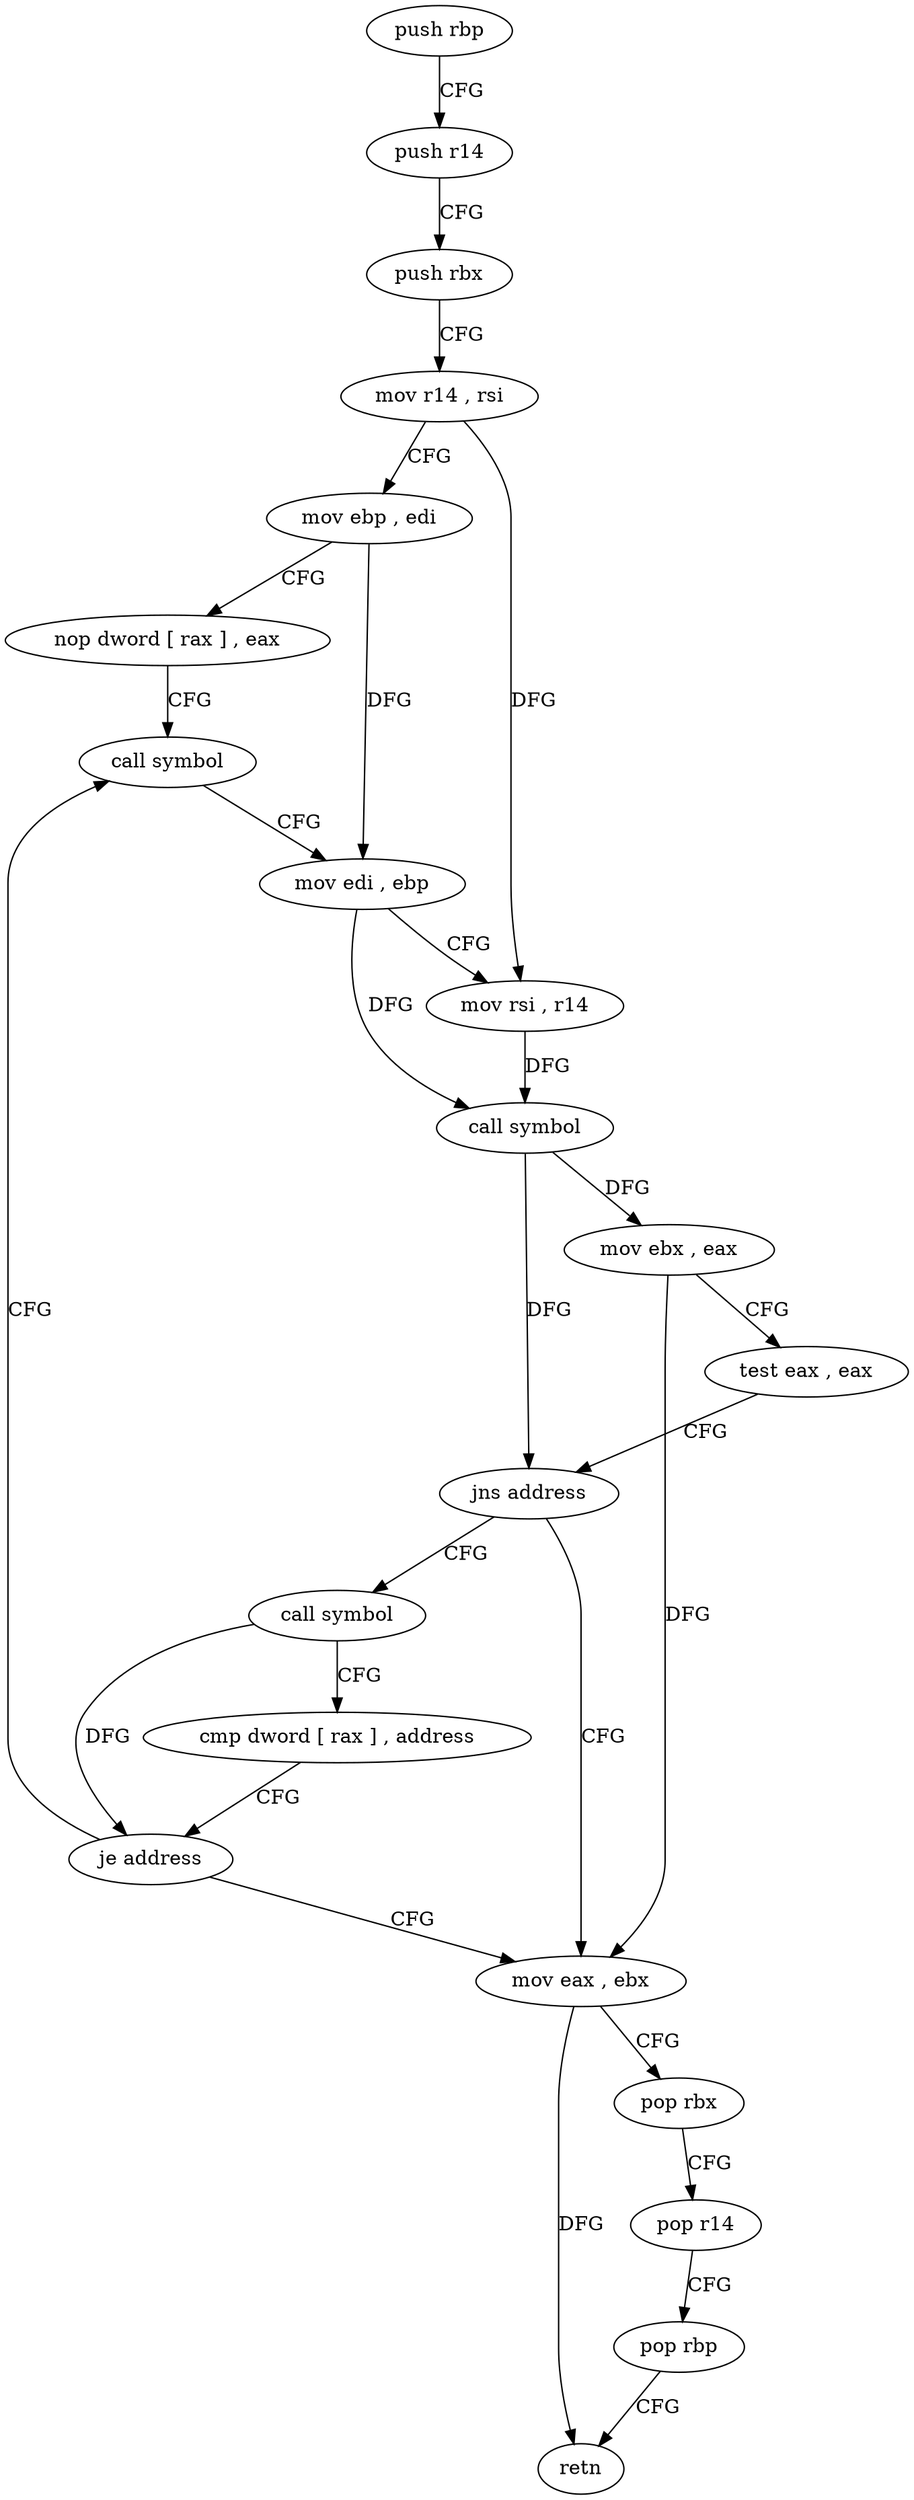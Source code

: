 digraph "func" {
"4207504" [label = "push rbp" ]
"4207505" [label = "push r14" ]
"4207507" [label = "push rbx" ]
"4207508" [label = "mov r14 , rsi" ]
"4207511" [label = "mov ebp , edi" ]
"4207513" [label = "nop dword [ rax ] , eax" ]
"4207520" [label = "call symbol" ]
"4207551" [label = "mov eax , ebx" ]
"4207553" [label = "pop rbx" ]
"4207554" [label = "pop r14" ]
"4207556" [label = "pop rbp" ]
"4207557" [label = "retn" ]
"4207541" [label = "call symbol" ]
"4207546" [label = "cmp dword [ rax ] , address" ]
"4207549" [label = "je address" ]
"4207525" [label = "mov edi , ebp" ]
"4207527" [label = "mov rsi , r14" ]
"4207530" [label = "call symbol" ]
"4207535" [label = "mov ebx , eax" ]
"4207537" [label = "test eax , eax" ]
"4207539" [label = "jns address" ]
"4207504" -> "4207505" [ label = "CFG" ]
"4207505" -> "4207507" [ label = "CFG" ]
"4207507" -> "4207508" [ label = "CFG" ]
"4207508" -> "4207511" [ label = "CFG" ]
"4207508" -> "4207527" [ label = "DFG" ]
"4207511" -> "4207513" [ label = "CFG" ]
"4207511" -> "4207525" [ label = "DFG" ]
"4207513" -> "4207520" [ label = "CFG" ]
"4207520" -> "4207525" [ label = "CFG" ]
"4207551" -> "4207553" [ label = "CFG" ]
"4207551" -> "4207557" [ label = "DFG" ]
"4207553" -> "4207554" [ label = "CFG" ]
"4207554" -> "4207556" [ label = "CFG" ]
"4207556" -> "4207557" [ label = "CFG" ]
"4207541" -> "4207546" [ label = "CFG" ]
"4207541" -> "4207549" [ label = "DFG" ]
"4207546" -> "4207549" [ label = "CFG" ]
"4207549" -> "4207520" [ label = "CFG" ]
"4207549" -> "4207551" [ label = "CFG" ]
"4207525" -> "4207527" [ label = "CFG" ]
"4207525" -> "4207530" [ label = "DFG" ]
"4207527" -> "4207530" [ label = "DFG" ]
"4207530" -> "4207535" [ label = "DFG" ]
"4207530" -> "4207539" [ label = "DFG" ]
"4207535" -> "4207537" [ label = "CFG" ]
"4207535" -> "4207551" [ label = "DFG" ]
"4207537" -> "4207539" [ label = "CFG" ]
"4207539" -> "4207551" [ label = "CFG" ]
"4207539" -> "4207541" [ label = "CFG" ]
}
